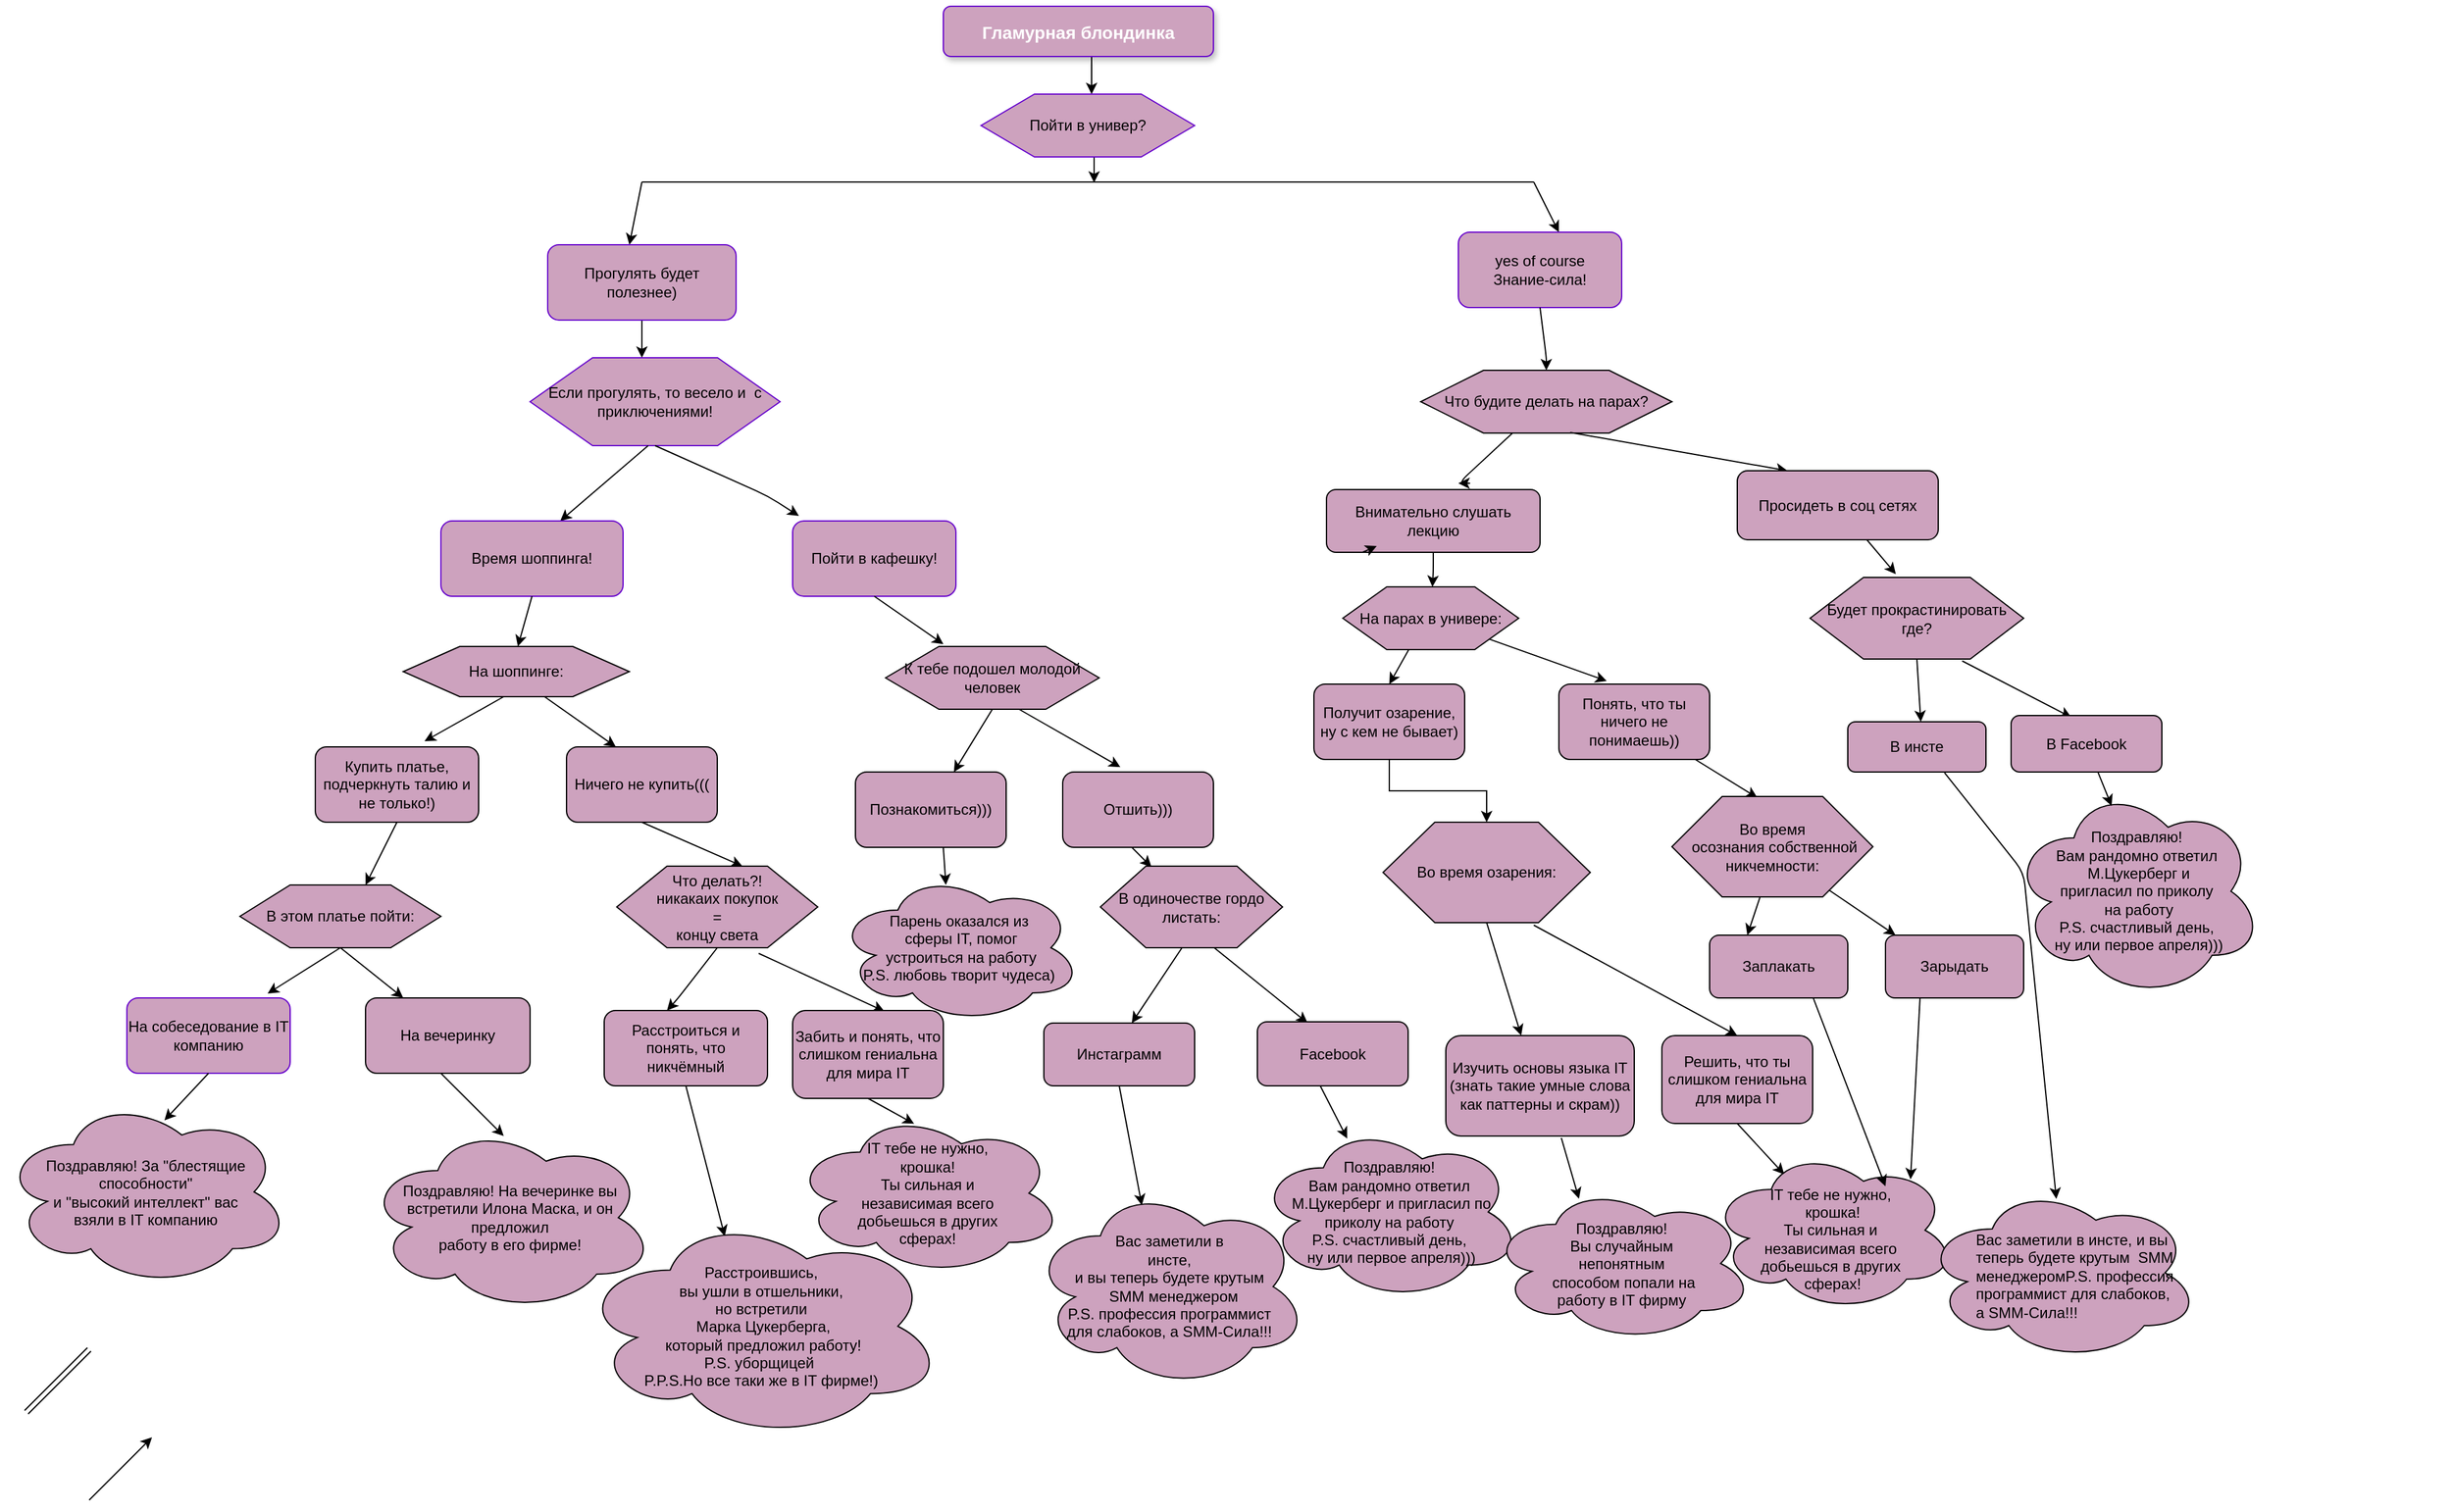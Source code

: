 <mxfile version="12.0.2" type="github" pages="1"><diagram name="Page-1" id="97916047-d0de-89f5-080d-49f4d83e522f"><mxGraphModel dx="854" dy="1097.5" grid="1" gridSize="10" guides="1" tooltips="1" connect="1" arrows="1" fold="1" page="1" pageScale="1.5" pageWidth="583" pageHeight="413" background="#ffffff" math="0" shadow="0"><root><mxCell id="0"/><mxCell id="1" parent="0"/><mxCell id="KO3wjez3GDvsiNV4IP3i-61" style="edgeStyle=orthogonalEdgeStyle;rounded=0;orthogonalLoop=1;jettySize=auto;html=1;exitX=0.5;exitY=1;exitDx=0;exitDy=0;" edge="1" parent="1" source="2"><mxGeometry relative="1" as="geometry"><mxPoint x="868" y="60" as="targetPoint"/></mxGeometry></mxCell><mxCell id="2" value="Гламурная блондинка" style="rounded=1;fillColor=#CDA2BE;strokeColor=#6600CC;shadow=1;gradientColor=none;fontStyle=1;fontColor=#FFFFFF;fontSize=14;" parent="1" vertex="1"><mxGeometry x="750" y="-10" width="215" height="40" as="geometry"/></mxCell><mxCell id="KO3wjez3GDvsiNV4IP3i-55" value="" style="shape=link;html=1;" edge="1" parent="1"><mxGeometry width="50" height="50" relative="1" as="geometry"><mxPoint x="20" y="1110" as="sourcePoint"/><mxPoint x="70" y="1060" as="targetPoint"/></mxGeometry></mxCell><mxCell id="KO3wjez3GDvsiNV4IP3i-59" value="" style="endArrow=classic;html=1;exitX=0.5;exitY=1;exitDx=0;exitDy=0;" edge="1" parent="1" source="KO3wjez3GDvsiNV4IP3i-84"><mxGeometry width="50" height="50" relative="1" as="geometry"><mxPoint x="495" y="290" as="sourcePoint"/><mxPoint x="510" y="270" as="targetPoint"/></mxGeometry></mxCell><mxCell id="KO3wjez3GDvsiNV4IP3i-60" value="" style="endArrow=classic;html=1;" edge="1" parent="1"><mxGeometry width="50" height="50" relative="1" as="geometry"><mxPoint x="1220" y="130" as="sourcePoint"/><mxPoint x="1240" y="170" as="targetPoint"/></mxGeometry></mxCell><mxCell id="KO3wjez3GDvsiNV4IP3i-64" value="На собеседование в IT компанию" style="rounded=1;whiteSpace=wrap;html=1;shadow=0;strokeColor=#6600CC;fillColor=#CDA2BE;" vertex="1" parent="1"><mxGeometry x="100" y="780" width="130" height="60" as="geometry"/></mxCell><mxCell id="KO3wjez3GDvsiNV4IP3i-69" style="edgeStyle=orthogonalEdgeStyle;rounded=0;orthogonalLoop=1;jettySize=auto;html=1;exitX=0.5;exitY=1;exitDx=0;exitDy=0;" edge="1" parent="1" source="KO3wjez3GDvsiNV4IP3i-67"><mxGeometry relative="1" as="geometry"><mxPoint x="870" y="130.5" as="targetPoint"/></mxGeometry></mxCell><mxCell id="KO3wjez3GDvsiNV4IP3i-67" value="Пойти в универ?" style="shape=hexagon;perimeter=hexagonPerimeter2;whiteSpace=wrap;html=1;shadow=0;strokeColor=#6600CC;fillColor=#CDA2BE;" vertex="1" parent="1"><mxGeometry x="780" y="60" width="170" height="50" as="geometry"/></mxCell><mxCell id="KO3wjez3GDvsiNV4IP3i-78" value="" style="endArrow=none;html=1;" edge="1" parent="1"><mxGeometry width="50" height="50" relative="1" as="geometry"><mxPoint x="510" y="130" as="sourcePoint"/><mxPoint x="1220" y="130" as="targetPoint"/></mxGeometry></mxCell><mxCell id="KO3wjez3GDvsiNV4IP3i-82" value="" style="endArrow=classic;html=1;" edge="1" parent="1"><mxGeometry width="50" height="50" relative="1" as="geometry"><mxPoint x="510" y="130" as="sourcePoint"/><mxPoint x="500" y="180" as="targetPoint"/></mxGeometry></mxCell><mxCell id="KO3wjez3GDvsiNV4IP3i-84" value="Прогулять будет полезнее)" style="rounded=1;whiteSpace=wrap;html=1;shadow=0;strokeColor=#6600CC;fillColor=#CDA2BE;" vertex="1" parent="1"><mxGeometry x="435" y="180" width="150" height="60" as="geometry"/></mxCell><mxCell id="KO3wjez3GDvsiNV4IP3i-85" value="yes of course&lt;br&gt;Знание-сила!" style="rounded=1;whiteSpace=wrap;html=1;shadow=0;strokeColor=#6600CC;fillColor=#CDA2BE;" vertex="1" parent="1"><mxGeometry x="1160" y="170" width="130" height="60" as="geometry"/></mxCell><mxCell id="KO3wjez3GDvsiNV4IP3i-87" value="Если прогулять, то весело и&amp;nbsp; с приключениями!" style="shape=hexagon;perimeter=hexagonPerimeter2;whiteSpace=wrap;html=1;shadow=0;strokeColor=#6600CC;fillColor=#CDA2BE;" vertex="1" parent="1"><mxGeometry x="421" y="270" width="199" height="70" as="geometry"/></mxCell><mxCell id="KO3wjez3GDvsiNV4IP3i-88" value="" style="endArrow=classic;html=1;exitX=0.5;exitY=1;exitDx=0;exitDy=0;" edge="1" parent="1" source="KO3wjez3GDvsiNV4IP3i-87"><mxGeometry width="50" height="50" relative="1" as="geometry"><mxPoint x="540" y="440" as="sourcePoint"/><mxPoint x="635" y="396" as="targetPoint"/><Array as="points"><mxPoint x="610" y="380"/></Array></mxGeometry></mxCell><mxCell id="KO3wjez3GDvsiNV4IP3i-92" value="" style="endArrow=classic;html=1;" edge="1" parent="1"><mxGeometry width="50" height="50" relative="1" as="geometry"><mxPoint x="515" y="340" as="sourcePoint"/><mxPoint x="445" y="400" as="targetPoint"/><Array as="points"/></mxGeometry></mxCell><mxCell id="KO3wjez3GDvsiNV4IP3i-93" value="Время шоппинга!" style="rounded=1;whiteSpace=wrap;html=1;shadow=0;strokeColor=#6600CC;fillColor=#CDA2BE;" vertex="1" parent="1"><mxGeometry x="350" y="400" width="145" height="60" as="geometry"/></mxCell><mxCell id="KO3wjez3GDvsiNV4IP3i-94" value="Пойти в кафешку!" style="rounded=1;whiteSpace=wrap;html=1;shadow=0;strokeColor=#6600CC;fillColor=#CDA2BE;" vertex="1" parent="1"><mxGeometry x="630" y="400" width="130" height="60" as="geometry"/></mxCell><mxCell id="KO3wjez3GDvsiNV4IP3i-96" value="" style="endArrow=classic;html=1;exitX=0.5;exitY=1;exitDx=0;exitDy=0;" edge="1" parent="1" source="KO3wjez3GDvsiNV4IP3i-93"><mxGeometry width="50" height="50" relative="1" as="geometry"><mxPoint x="420" y="470" as="sourcePoint"/><mxPoint x="411.25" y="500" as="targetPoint"/></mxGeometry></mxCell><mxCell id="KO3wjez3GDvsiNV4IP3i-98" value="На шоппинге:" style="shape=hexagon;perimeter=hexagonPerimeter2;whiteSpace=wrap;html=1;shadow=0;strokeColor=#000000;fillColor=#CDA2BE;" vertex="1" parent="1"><mxGeometry x="320" y="500" width="180" height="40" as="geometry"/></mxCell><mxCell id="KO3wjez3GDvsiNV4IP3i-102" value="" style="endArrow=classic;html=1;entryX=0.669;entryY=-0.075;entryDx=0;entryDy=0;entryPerimeter=0;" edge="1" parent="1" target="KO3wjez3GDvsiNV4IP3i-104"><mxGeometry width="50" height="50" relative="1" as="geometry"><mxPoint x="400" y="540" as="sourcePoint"/><mxPoint x="355" y="570" as="targetPoint"/></mxGeometry></mxCell><mxCell id="KO3wjez3GDvsiNV4IP3i-104" value="Купить платье, подчеркнуть талию и не только!)" style="rounded=1;whiteSpace=wrap;html=1;shadow=0;strokeColor=#000000;fillColor=#CDA2BE;" vertex="1" parent="1"><mxGeometry x="250" y="580" width="130" height="60" as="geometry"/></mxCell><mxCell id="KO3wjez3GDvsiNV4IP3i-105" value="" style="endArrow=classic;html=1;exitX=0.625;exitY=1;exitDx=0;exitDy=0;" edge="1" parent="1" source="KO3wjez3GDvsiNV4IP3i-98"><mxGeometry width="50" height="50" relative="1" as="geometry"><mxPoint x="470.5" y="570" as="sourcePoint"/><mxPoint x="489.25" y="580" as="targetPoint"/></mxGeometry></mxCell><mxCell id="KO3wjez3GDvsiNV4IP3i-107" value="Ничего не купить(((" style="rounded=1;whiteSpace=wrap;html=1;shadow=0;strokeColor=#000000;fillColor=#CDA2BE;" vertex="1" parent="1"><mxGeometry x="450" y="580" width="120" height="60" as="geometry"/></mxCell><mxCell id="KO3wjez3GDvsiNV4IP3i-108" value="" style="endArrow=classic;html=1;exitX=0.5;exitY=1;exitDx=0;exitDy=0;" edge="1" parent="1" source="KO3wjez3GDvsiNV4IP3i-104"><mxGeometry width="50" height="50" relative="1" as="geometry"><mxPoint x="280" y="690" as="sourcePoint"/><mxPoint x="290" y="690" as="targetPoint"/></mxGeometry></mxCell><mxCell id="KO3wjez3GDvsiNV4IP3i-109" value="В этом платье пойти:" style="shape=hexagon;perimeter=hexagonPerimeter2;whiteSpace=wrap;html=1;shadow=0;strokeColor=#000000;fillColor=#CDA2BE;" vertex="1" parent="1"><mxGeometry x="190" y="690" width="160" height="50" as="geometry"/></mxCell><mxCell id="KO3wjez3GDvsiNV4IP3i-113" value="" style="endArrow=classic;html=1;" edge="1" parent="1"><mxGeometry width="50" height="50" relative="1" as="geometry"><mxPoint x="70" y="1180" as="sourcePoint"/><mxPoint x="120" y="1130" as="targetPoint"/></mxGeometry></mxCell><mxCell id="KO3wjez3GDvsiNV4IP3i-114" value="" style="endArrow=classic;html=1;entryX=0.862;entryY=-0.058;entryDx=0;entryDy=0;entryPerimeter=0;exitX=0.5;exitY=1;exitDx=0;exitDy=0;" edge="1" parent="1" source="KO3wjez3GDvsiNV4IP3i-109" target="KO3wjez3GDvsiNV4IP3i-64"><mxGeometry width="50" height="50" relative="1" as="geometry"><mxPoint x="240" y="820" as="sourcePoint"/><mxPoint x="200" y="770" as="targetPoint"/><Array as="points"/></mxGeometry></mxCell><mxCell id="KO3wjez3GDvsiNV4IP3i-115" value="" style="endArrow=classic;html=1;exitX=0.5;exitY=1;exitDx=0;exitDy=0;" edge="1" parent="1" source="KO3wjez3GDvsiNV4IP3i-109"><mxGeometry width="50" height="50" relative="1" as="geometry"><mxPoint x="270" y="790" as="sourcePoint"/><mxPoint x="320" y="780" as="targetPoint"/></mxGeometry></mxCell><mxCell id="KO3wjez3GDvsiNV4IP3i-116" value="На вечеринку" style="rounded=1;whiteSpace=wrap;html=1;shadow=0;strokeColor=#000000;fillColor=#CDA2BE;" vertex="1" parent="1"><mxGeometry x="290" y="780" width="131" height="60" as="geometry"/></mxCell><mxCell id="KO3wjez3GDvsiNV4IP3i-117" value="" style="endArrow=classic;html=1;exitX=0.5;exitY=1;exitDx=0;exitDy=0;entryX=0.545;entryY=0.117;entryDx=0;entryDy=0;entryPerimeter=0;" edge="1" parent="1" source="KO3wjez3GDvsiNV4IP3i-64"><mxGeometry width="50" height="50" relative="1" as="geometry"><mxPoint x="140" y="890" as="sourcePoint"/><mxPoint x="129.9" y="877.55" as="targetPoint"/></mxGeometry></mxCell><mxCell id="KO3wjez3GDvsiNV4IP3i-122" value="" style="endArrow=classic;html=1;" edge="1" parent="1"><mxGeometry width="50" height="50" relative="1" as="geometry"><mxPoint x="350" y="840" as="sourcePoint"/><mxPoint x="400" y="890" as="targetPoint"/></mxGeometry></mxCell><mxCell id="KO3wjez3GDvsiNV4IP3i-124" value="Поздравляю! За &quot;блестящие способности&quot; &lt;br&gt;и &quot;высокий интеллект&quot; вас &lt;br&gt;взяли в IT компанию" style="ellipse;shape=cloud;whiteSpace=wrap;html=1;shadow=0;strokeColor=#000000;fillColor=#CDA2BE;" vertex="1" parent="1"><mxGeometry y="859" width="230" height="151" as="geometry"/></mxCell><mxCell id="KO3wjez3GDvsiNV4IP3i-125" value="Поздравляю! На вечеринке вы встретили Илона Маска, и он предложил &lt;br&gt;работу в его фирме!" style="ellipse;shape=cloud;whiteSpace=wrap;html=1;shadow=0;strokeColor=#000000;fillColor=#CDA2BE;" vertex="1" parent="1"><mxGeometry x="290" y="880" width="230" height="150" as="geometry"/></mxCell><mxCell id="KO3wjez3GDvsiNV4IP3i-128" value="Что делать?!&lt;br&gt;никакаих покупок&lt;br&gt;=&lt;br&gt;концу света" style="shape=hexagon;perimeter=hexagonPerimeter2;whiteSpace=wrap;html=1;shadow=0;strokeColor=#000000;fillColor=#CDA2BE;" vertex="1" parent="1"><mxGeometry x="490" y="675" width="160" height="65" as="geometry"/></mxCell><mxCell id="KO3wjez3GDvsiNV4IP3i-129" value="" style="endArrow=classic;html=1;entryX=0.625;entryY=0;entryDx=0;entryDy=0;exitX=0.5;exitY=1;exitDx=0;exitDy=0;" edge="1" parent="1" source="KO3wjez3GDvsiNV4IP3i-107" target="KO3wjez3GDvsiNV4IP3i-128"><mxGeometry width="50" height="50" relative="1" as="geometry"><mxPoint x="510" y="680" as="sourcePoint"/><mxPoint x="560" y="630" as="targetPoint"/></mxGeometry></mxCell><mxCell id="KO3wjez3GDvsiNV4IP3i-130" value="" style="endArrow=classic;html=1;" edge="1" parent="1"><mxGeometry width="50" height="50" relative="1" as="geometry"><mxPoint x="570" y="740" as="sourcePoint"/><mxPoint x="530" y="790" as="targetPoint"/><Array as="points"><mxPoint x="569.5" y="740"/><mxPoint x="539" y="780"/></Array></mxGeometry></mxCell><mxCell id="KO3wjez3GDvsiNV4IP3i-131" value="Расстроиться и понять, что никчёмный" style="rounded=1;whiteSpace=wrap;html=1;shadow=0;strokeColor=#000000;fillColor=#CDA2BE;" vertex="1" parent="1"><mxGeometry x="480" y="790" width="130" height="60" as="geometry"/></mxCell><mxCell id="KO3wjez3GDvsiNV4IP3i-132" value="" style="endArrow=classic;html=1;exitX=0.706;exitY=1.069;exitDx=0;exitDy=0;exitPerimeter=0;entryX=0.608;entryY=0.008;entryDx=0;entryDy=0;entryPerimeter=0;" edge="1" parent="1" source="KO3wjez3GDvsiNV4IP3i-128" target="KO3wjez3GDvsiNV4IP3i-134"><mxGeometry width="50" height="50" relative="1" as="geometry"><mxPoint x="595" y="780" as="sourcePoint"/><mxPoint x="625.812" y="760" as="targetPoint"/></mxGeometry></mxCell><mxCell id="KO3wjez3GDvsiNV4IP3i-134" value="Забить и понять, что слишком гениальна для мира IT" style="rounded=1;whiteSpace=wrap;html=1;shadow=0;strokeColor=#000000;fillColor=#CDA2BE;" vertex="1" parent="1"><mxGeometry x="630" y="790" width="120" height="70" as="geometry"/></mxCell><mxCell id="KO3wjez3GDvsiNV4IP3i-135" value="" style="endArrow=classic;html=1;exitX=0.5;exitY=1;exitDx=0;exitDy=0;entryX=0.4;entryY=0.1;entryDx=0;entryDy=0;entryPerimeter=0;" edge="1" parent="1" source="KO3wjez3GDvsiNV4IP3i-131" target="KO3wjez3GDvsiNV4IP3i-138"><mxGeometry width="50" height="50" relative="1" as="geometry"><mxPoint x="567" y="890" as="sourcePoint"/><mxPoint x="583.026" y="912.053" as="targetPoint"/><Array as="points"/></mxGeometry></mxCell><mxCell id="KO3wjez3GDvsiNV4IP3i-138" value="Расстроившись, &lt;br&gt;вы ушли в отшельники, &lt;br&gt;но встретили&lt;br&gt;&amp;nbsp;Марка Цукерберга,&lt;br&gt;&amp;nbsp;который предложил работу!&lt;br&gt;P.S. уборщицей&amp;nbsp;&lt;br&gt;P.P.S.Но все таки же в IT фирме!)" style="ellipse;shape=cloud;whiteSpace=wrap;html=1;shadow=0;strokeColor=#000000;fillColor=#CDA2BE;" vertex="1" parent="1"><mxGeometry x="460" y="952" width="290" height="179" as="geometry"/></mxCell><mxCell id="KO3wjez3GDvsiNV4IP3i-140" value="" style="endArrow=classic;html=1;exitX=0.5;exitY=1;exitDx=0;exitDy=0;" edge="1" parent="1" source="KO3wjez3GDvsiNV4IP3i-134"><mxGeometry width="50" height="50" relative="1" as="geometry"><mxPoint x="710" y="860" as="sourcePoint"/><mxPoint x="726.718" y="880.218" as="targetPoint"/></mxGeometry></mxCell><mxCell id="KO3wjez3GDvsiNV4IP3i-142" value="IT тебе не нужно, &lt;br&gt;крошка!&lt;br&gt;Ты сильная и &lt;br&gt;независимая всего &lt;br&gt;добьешься в других &lt;br&gt;сферах!" style="ellipse;shape=cloud;whiteSpace=wrap;html=1;shadow=0;strokeColor=#000000;fillColor=#CDA2BE;" vertex="1" parent="1"><mxGeometry x="630" y="870" width="215" height="131" as="geometry"/></mxCell><mxCell id="KO3wjez3GDvsiNV4IP3i-143" value="" style="endArrow=classic;html=1;exitX=0.5;exitY=1;exitDx=0;exitDy=0;entryX=0.271;entryY=-0.036;entryDx=0;entryDy=0;entryPerimeter=0;" edge="1" parent="1" source="KO3wjez3GDvsiNV4IP3i-94" target="KO3wjez3GDvsiNV4IP3i-144"><mxGeometry width="50" height="50" relative="1" as="geometry"><mxPoint x="712.5" y="540" as="sourcePoint"/><mxPoint x="763" y="490" as="targetPoint"/></mxGeometry></mxCell><mxCell id="KO3wjez3GDvsiNV4IP3i-144" value="К тебе подошел молодой человек" style="shape=hexagon;perimeter=hexagonPerimeter2;whiteSpace=wrap;html=1;shadow=0;strokeColor=#000000;fillColor=#CDA2BE;" vertex="1" parent="1"><mxGeometry x="704" y="500" width="170" height="50" as="geometry"/></mxCell><mxCell id="KO3wjez3GDvsiNV4IP3i-147" value="Познакомиться)))" style="rounded=1;whiteSpace=wrap;html=1;shadow=0;strokeColor=#000000;fillColor=#CDA2BE;" vertex="1" parent="1"><mxGeometry x="680" y="600" width="120" height="60" as="geometry"/></mxCell><mxCell id="KO3wjez3GDvsiNV4IP3i-150" value="" style="endArrow=classic;html=1;exitX=0.5;exitY=1;exitDx=0;exitDy=0;" edge="1" parent="1" source="KO3wjez3GDvsiNV4IP3i-144" target="KO3wjez3GDvsiNV4IP3i-147"><mxGeometry width="50" height="50" relative="1" as="geometry"><mxPoint x="770" y="570" as="sourcePoint"/><mxPoint x="800" y="555" as="targetPoint"/></mxGeometry></mxCell><mxCell id="KO3wjez3GDvsiNV4IP3i-151" value="" style="endArrow=classic;html=1;exitX=0.625;exitY=1;exitDx=0;exitDy=0;entryX=0.367;entryY=0.017;entryDx=0;entryDy=0;entryPerimeter=0;" edge="1" parent="1" source="KO3wjez3GDvsiNV4IP3i-144"><mxGeometry width="50" height="50" relative="1" as="geometry"><mxPoint x="815" y="590" as="sourcePoint"/><mxPoint x="890.875" y="596.105" as="targetPoint"/></mxGeometry></mxCell><mxCell id="KO3wjez3GDvsiNV4IP3i-154" value="Отшить)))" style="rounded=1;whiteSpace=wrap;html=1;shadow=0;strokeColor=#000000;fillColor=#CDA2BE;" vertex="1" parent="1"><mxGeometry x="845" y="600" width="120" height="60" as="geometry"/></mxCell><mxCell id="KO3wjez3GDvsiNV4IP3i-155" value="" style="endArrow=classic;html=1;exitX=0.583;exitY=1;exitDx=0;exitDy=0;exitPerimeter=0;" edge="1" parent="1" source="KO3wjez3GDvsiNV4IP3i-147"><mxGeometry width="50" height="50" relative="1" as="geometry"><mxPoint x="745" y="725" as="sourcePoint"/><mxPoint x="752" y="690" as="targetPoint"/></mxGeometry></mxCell><mxCell id="KO3wjez3GDvsiNV4IP3i-159" value="Парень оказался из&lt;br&gt;&amp;nbsp;сферы IT, помог&lt;br&gt;&amp;nbsp;устроиться на работу&lt;br&gt;P.S. любовь творит чудеса)" style="ellipse;shape=cloud;whiteSpace=wrap;html=1;shadow=0;strokeColor=#000000;fillColor=#CDA2BE;" vertex="1" parent="1"><mxGeometry x="665" y="680" width="195" height="120" as="geometry"/></mxCell><mxCell id="KO3wjez3GDvsiNV4IP3i-160" value="" style="endArrow=classic;html=1;" edge="1" parent="1"><mxGeometry width="50" height="50" relative="1" as="geometry"><mxPoint x="900" y="660" as="sourcePoint"/><mxPoint x="915.714" y="675.714" as="targetPoint"/></mxGeometry></mxCell><mxCell id="KO3wjez3GDvsiNV4IP3i-162" value="В одиночестве гордо листать:" style="shape=hexagon;perimeter=hexagonPerimeter2;whiteSpace=wrap;html=1;shadow=0;strokeColor=#000000;fillColor=#CDA2BE;" vertex="1" parent="1"><mxGeometry x="875" y="675" width="145" height="65" as="geometry"/></mxCell><mxCell id="KO3wjez3GDvsiNV4IP3i-163" value="" style="endArrow=classic;html=1;exitX=0.448;exitY=1;exitDx=0;exitDy=0;exitPerimeter=0;" edge="1" parent="1" source="KO3wjez3GDvsiNV4IP3i-162"><mxGeometry width="50" height="50" relative="1" as="geometry"><mxPoint x="923" y="820" as="sourcePoint"/><mxPoint x="900" y="800" as="targetPoint"/><Array as="points"/></mxGeometry></mxCell><mxCell id="KO3wjez3GDvsiNV4IP3i-164" value="" style="endArrow=classic;html=1;exitX=0.625;exitY=1;exitDx=0;exitDy=0;" edge="1" parent="1" source="KO3wjez3GDvsiNV4IP3i-162"><mxGeometry width="50" height="50" relative="1" as="geometry"><mxPoint x="965" y="825" as="sourcePoint"/><mxPoint x="1040" y="800" as="targetPoint"/></mxGeometry></mxCell><mxCell id="KO3wjez3GDvsiNV4IP3i-165" value="Инстаграмм" style="rounded=1;whiteSpace=wrap;html=1;shadow=0;strokeColor=#000000;fillColor=#CDA2BE;" vertex="1" parent="1"><mxGeometry x="830" y="800" width="120" height="50" as="geometry"/></mxCell><mxCell id="KO3wjez3GDvsiNV4IP3i-166" value="Facebook" style="rounded=1;whiteSpace=wrap;html=1;shadow=0;strokeColor=#000000;fillColor=#CDA2BE;" vertex="1" parent="1"><mxGeometry x="1000" y="799" width="120" height="51" as="geometry"/></mxCell><mxCell id="KO3wjez3GDvsiNV4IP3i-167" value="" style="endArrow=classic;html=1;exitX=0.5;exitY=1;exitDx=0;exitDy=0;entryX=0.4;entryY=0.1;entryDx=0;entryDy=0;entryPerimeter=0;" edge="1" parent="1" source="KO3wjez3GDvsiNV4IP3i-165" target="KO3wjez3GDvsiNV4IP3i-169"><mxGeometry width="50" height="50" relative="1" as="geometry"><mxPoint x="890" y="895" as="sourcePoint"/><mxPoint x="897" y="930" as="targetPoint"/><Array as="points"/></mxGeometry></mxCell><mxCell id="KO3wjez3GDvsiNV4IP3i-169" value="Вас заметили в &lt;br&gt;инсте, &lt;br&gt;и вы теперь будете крутым&lt;br&gt;&amp;nbsp; SMM менеджером&lt;br&gt;P.S. профессия программист &lt;br&gt;для слабоков, а SMM-Сила!!!" style="ellipse;shape=cloud;whiteSpace=wrap;html=1;shadow=0;strokeColor=#000000;fillColor=#CDA2BE;" vertex="1" parent="1"><mxGeometry x="820" y="929" width="220" height="162" as="geometry"/></mxCell><mxCell id="KO3wjez3GDvsiNV4IP3i-170" value="" style="endArrow=classic;html=1;exitX=0.417;exitY=1;exitDx=0;exitDy=0;exitPerimeter=0;" edge="1" parent="1" source="KO3wjez3GDvsiNV4IP3i-166"><mxGeometry width="50" height="50" relative="1" as="geometry"><mxPoint x="1015" y="909" as="sourcePoint"/><mxPoint x="1071.455" y="891.959" as="targetPoint"/><Array as="points"/></mxGeometry></mxCell><mxCell id="KO3wjez3GDvsiNV4IP3i-172" value="Поздравляю!&lt;br&gt;Вам рандомно ответил&lt;br&gt;&amp;nbsp;М.Цукерберг и пригласил по приколу на работу&lt;br&gt;P.S. счастливый день,&lt;br&gt;&amp;nbsp;ну или первое апреля)))" style="ellipse;shape=cloud;whiteSpace=wrap;html=1;shadow=0;strokeColor=#000000;fillColor=#CDA2BE;" vertex="1" parent="1"><mxGeometry x="1000" y="880" width="210" height="141" as="geometry"/></mxCell><mxCell id="KO3wjez3GDvsiNV4IP3i-174" value="" style="endArrow=classic;html=1;exitX=0.5;exitY=1;exitDx=0;exitDy=0;" edge="1" parent="1" source="KO3wjez3GDvsiNV4IP3i-85"><mxGeometry width="50" height="50" relative="1" as="geometry"><mxPoint x="1225" y="280" as="sourcePoint"/><mxPoint x="1230" y="280" as="targetPoint"/><Array as="points"><mxPoint x="1230" y="270"/><mxPoint x="1230" y="280"/></Array></mxGeometry></mxCell><mxCell id="KO3wjez3GDvsiNV4IP3i-175" value="Что будите делать на парах?" style="shape=hexagon;perimeter=hexagonPerimeter2;whiteSpace=wrap;html=1;shadow=0;strokeColor=#000000;fillColor=#CDA2BE;" vertex="1" parent="1"><mxGeometry x="1130" y="280" width="200" height="50" as="geometry"/></mxCell><mxCell id="KO3wjez3GDvsiNV4IP3i-176" value="" style="endArrow=classic;html=1;" edge="1" parent="1" source="KO3wjez3GDvsiNV4IP3i-175"><mxGeometry width="50" height="50" relative="1" as="geometry"><mxPoint x="1210" y="410" as="sourcePoint"/><mxPoint x="1160" y="370" as="targetPoint"/><Array as="points"><mxPoint x="1160" y="370"/><mxPoint x="1170" y="370"/></Array></mxGeometry></mxCell><mxCell id="KO3wjez3GDvsiNV4IP3i-178" value="Внимательно слушать лекцию" style="rounded=1;whiteSpace=wrap;html=1;shadow=0;strokeColor=#000000;fillColor=#CDA2BE;" vertex="1" parent="1"><mxGeometry x="1055" y="375" width="170" height="50" as="geometry"/></mxCell><mxCell id="KO3wjez3GDvsiNV4IP3i-180" value="" style="endArrow=classic;html=1;exitX=0.595;exitY=0.99;exitDx=0;exitDy=0;exitPerimeter=0;entryX=0.25;entryY=0;entryDx=0;entryDy=0;" edge="1" parent="1" source="KO3wjez3GDvsiNV4IP3i-175" target="KO3wjez3GDvsiNV4IP3i-182"><mxGeometry width="50" height="50" relative="1" as="geometry"><mxPoint x="1230" y="380" as="sourcePoint"/><mxPoint x="1264.815" y="340" as="targetPoint"/></mxGeometry></mxCell><mxCell id="KO3wjez3GDvsiNV4IP3i-182" value="Просидеть в соц сетях" style="rounded=1;whiteSpace=wrap;html=1;shadow=0;strokeColor=#000000;fillColor=#CDA2BE;" vertex="1" parent="1"><mxGeometry x="1382" y="360" width="160" height="55" as="geometry"/></mxCell><mxCell id="KO3wjez3GDvsiNV4IP3i-183" value="" style="endArrow=classic;html=1;" edge="1" parent="1" source="KO3wjez3GDvsiNV4IP3i-178"><mxGeometry width="50" height="50" relative="1" as="geometry"><mxPoint x="1040" y="470" as="sourcePoint"/><mxPoint x="1095" y="420" as="targetPoint"/></mxGeometry></mxCell><mxCell id="KO3wjez3GDvsiNV4IP3i-185" value="На парах в универе:" style="shape=hexagon;perimeter=hexagonPerimeter2;whiteSpace=wrap;html=1;shadow=0;strokeColor=#000000;fillColor=#CDA2BE;" vertex="1" parent="1"><mxGeometry x="1068" y="452.5" width="140" height="50" as="geometry"/></mxCell><mxCell id="KO3wjez3GDvsiNV4IP3i-186" value="" style="endArrow=classic;html=1;" edge="1" parent="1" source="KO3wjez3GDvsiNV4IP3i-178" target="KO3wjez3GDvsiNV4IP3i-185"><mxGeometry width="50" height="50" relative="1" as="geometry"><mxPoint x="1070" y="460" as="sourcePoint"/><mxPoint x="1060" y="532" as="targetPoint"/><Array as="points"><mxPoint x="1140" y="440"/></Array></mxGeometry></mxCell><mxCell id="KO3wjez3GDvsiNV4IP3i-187" value="" style="endArrow=classic;html=1;exitX=0.375;exitY=1;exitDx=0;exitDy=0;entryX=0.5;entryY=0;entryDx=0;entryDy=0;" edge="1" parent="1" source="KO3wjez3GDvsiNV4IP3i-185" target="KO3wjez3GDvsiNV4IP3i-190"><mxGeometry width="50" height="50" relative="1" as="geometry"><mxPoint x="1080" y="590" as="sourcePoint"/><mxPoint x="1081.25" y="530" as="targetPoint"/></mxGeometry></mxCell><mxCell id="KO3wjez3GDvsiNV4IP3i-205" style="edgeStyle=orthogonalEdgeStyle;rounded=0;orthogonalLoop=1;jettySize=auto;html=1;exitX=0.5;exitY=1;exitDx=0;exitDy=0;" edge="1" parent="1" source="KO3wjez3GDvsiNV4IP3i-190" target="KO3wjez3GDvsiNV4IP3i-197"><mxGeometry relative="1" as="geometry"/></mxCell><mxCell id="KO3wjez3GDvsiNV4IP3i-190" value="Получит озарение, ну с кем не бывает)" style="rounded=1;whiteSpace=wrap;html=1;shadow=0;strokeColor=#000000;fillColor=#CDA2BE;" vertex="1" parent="1"><mxGeometry x="1045" y="530" width="120" height="60" as="geometry"/></mxCell><mxCell id="KO3wjez3GDvsiNV4IP3i-193" value="Понять, что ты ничего не понимаешь))" style="rounded=1;whiteSpace=wrap;html=1;shadow=0;strokeColor=#000000;fillColor=#CDA2BE;" vertex="1" parent="1"><mxGeometry x="1240" y="530" width="120" height="60" as="geometry"/></mxCell><mxCell id="KO3wjez3GDvsiNV4IP3i-194" value="" style="endArrow=classic;html=1;entryX=0.317;entryY=-0.042;entryDx=0;entryDy=0;entryPerimeter=0;" edge="1" parent="1" source="KO3wjez3GDvsiNV4IP3i-185" target="KO3wjez3GDvsiNV4IP3i-193"><mxGeometry width="50" height="50" relative="1" as="geometry"><mxPoint x="1130" y="555" as="sourcePoint"/><mxPoint x="1180" y="505" as="targetPoint"/></mxGeometry></mxCell><mxCell id="KO3wjez3GDvsiNV4IP3i-197" value="Во время озарения:" style="shape=hexagon;perimeter=hexagonPerimeter2;whiteSpace=wrap;html=1;shadow=0;strokeColor=#000000;fillColor=#CDA2BE;" vertex="1" parent="1"><mxGeometry x="1100" y="640" width="165" height="80" as="geometry"/></mxCell><mxCell id="KO3wjez3GDvsiNV4IP3i-198" value="" style="endArrow=classic;html=1;exitX=0.5;exitY=1;exitDx=0;exitDy=0;" edge="1" parent="1" source="KO3wjez3GDvsiNV4IP3i-197"><mxGeometry width="50" height="50" relative="1" as="geometry"><mxPoint x="1078" y="733" as="sourcePoint"/><mxPoint x="1210" y="810" as="targetPoint"/></mxGeometry></mxCell><mxCell id="KO3wjez3GDvsiNV4IP3i-201" value="Изучить основы языка IT&lt;br&gt;(знать такие умные слова как паттерны и скрам))" style="rounded=1;whiteSpace=wrap;html=1;shadow=0;strokeColor=#000000;fillColor=#CDA2BE;" vertex="1" parent="1"><mxGeometry x="1150" y="810" width="150" height="80" as="geometry"/></mxCell><mxCell id="KO3wjez3GDvsiNV4IP3i-202" value="Решить, что ты слишком гениальна для мира IT" style="rounded=1;whiteSpace=wrap;html=1;shadow=0;strokeColor=#000000;fillColor=#CDA2BE;" vertex="1" parent="1"><mxGeometry x="1322" y="810" width="120" height="70" as="geometry"/></mxCell><mxCell id="KO3wjez3GDvsiNV4IP3i-209" value="" style="endArrow=classic;html=1;entryX=0.5;entryY=0;entryDx=0;entryDy=0;" edge="1" parent="1" target="KO3wjez3GDvsiNV4IP3i-202"><mxGeometry width="50" height="50" relative="1" as="geometry"><mxPoint x="1220" y="722" as="sourcePoint"/><mxPoint x="1355.5" y="799" as="targetPoint"/></mxGeometry></mxCell><mxCell id="KO3wjez3GDvsiNV4IP3i-210" value="" style="endArrow=classic;html=1;exitX=0.613;exitY=1.019;exitDx=0;exitDy=0;exitPerimeter=0;" edge="1" parent="1" source="KO3wjez3GDvsiNV4IP3i-201"><mxGeometry width="50" height="50" relative="1" as="geometry"><mxPoint x="1240" y="940" as="sourcePoint"/><mxPoint x="1256" y="940" as="targetPoint"/></mxGeometry></mxCell><mxCell id="KO3wjez3GDvsiNV4IP3i-212" value="Поздравляю!&lt;br&gt;Вы случайным &lt;br&gt;непонятным&lt;br&gt;&amp;nbsp;способом попали на &lt;br&gt;работу в IT фирму" style="ellipse;shape=cloud;whiteSpace=wrap;html=1;shadow=0;strokeColor=#000000;fillColor=#CDA2BE;" vertex="1" parent="1"><mxGeometry x="1185" y="929" width="210" height="125" as="geometry"/></mxCell><mxCell id="KO3wjez3GDvsiNV4IP3i-213" value="" style="endArrow=classic;html=1;exitX=0.5;exitY=1;exitDx=0;exitDy=0;entryX=0.303;entryY=0.158;entryDx=0;entryDy=0;entryPerimeter=0;" edge="1" parent="1" source="KO3wjez3GDvsiNV4IP3i-202" target="KO3wjez3GDvsiNV4IP3i-215"><mxGeometry width="50" height="50" relative="1" as="geometry"><mxPoint x="1380" y="930" as="sourcePoint"/><mxPoint x="1414" y="914" as="targetPoint"/></mxGeometry></mxCell><mxCell id="KO3wjez3GDvsiNV4IP3i-215" value="&lt;br&gt;IT тебе не нужно,&amp;nbsp;&lt;br&gt;крошка!&lt;br&gt;Ты сильная и&amp;nbsp;&lt;br&gt;независимая всего&amp;nbsp;&lt;br&gt;добьешься в других&amp;nbsp;&lt;br&gt;сферах!" style="ellipse;shape=cloud;whiteSpace=wrap;html=1;shadow=0;strokeColor=#000000;fillColor=#CDA2BE;" vertex="1" parent="1"><mxGeometry x="1360" y="900" width="196" height="130" as="geometry"/></mxCell><mxCell id="KO3wjez3GDvsiNV4IP3i-216" value="" style="endArrow=classic;html=1;entryX=0.425;entryY=0.013;entryDx=0;entryDy=0;entryPerimeter=0;" edge="1" parent="1" source="KO3wjez3GDvsiNV4IP3i-193" target="KO3wjez3GDvsiNV4IP3i-218"><mxGeometry width="50" height="50" relative="1" as="geometry"><mxPoint x="1305" y="625" as="sourcePoint"/><mxPoint x="1355.714" y="615.714" as="targetPoint"/></mxGeometry></mxCell><mxCell id="KO3wjez3GDvsiNV4IP3i-218" value="Во время&lt;br&gt;&amp;nbsp;осознания собственной никчемности:" style="shape=hexagon;perimeter=hexagonPerimeter2;whiteSpace=wrap;html=1;shadow=0;strokeColor=#000000;fillColor=#CDA2BE;" vertex="1" parent="1"><mxGeometry x="1330" y="619.5" width="160" height="80" as="geometry"/></mxCell><mxCell id="KO3wjez3GDvsiNV4IP3i-219" value="" style="endArrow=classic;html=1;exitX=0.781;exitY=0.931;exitDx=0;exitDy=0;exitPerimeter=0;" edge="1" parent="1" source="KO3wjez3GDvsiNV4IP3i-218"><mxGeometry width="50" height="50" relative="1" as="geometry"><mxPoint x="1370" y="745" as="sourcePoint"/><mxPoint x="1508" y="730" as="targetPoint"/></mxGeometry></mxCell><mxCell id="KO3wjez3GDvsiNV4IP3i-220" value="" style="endArrow=classic;html=1;" edge="1" parent="1"><mxGeometry width="50" height="50" relative="1" as="geometry"><mxPoint x="1400" y="700" as="sourcePoint"/><mxPoint x="1390" y="730" as="targetPoint"/></mxGeometry></mxCell><mxCell id="KO3wjez3GDvsiNV4IP3i-222" value="Заплакать" style="rounded=1;whiteSpace=wrap;html=1;shadow=0;strokeColor=#000000;fillColor=#CDA2BE;" vertex="1" parent="1"><mxGeometry x="1360" y="730" width="110" height="50" as="geometry"/></mxCell><mxCell id="KO3wjez3GDvsiNV4IP3i-223" value="Зарыдать" style="rounded=1;whiteSpace=wrap;html=1;shadow=0;strokeColor=#000000;fillColor=#CDA2BE;" vertex="1" parent="1"><mxGeometry x="1500" y="730" width="110" height="50" as="geometry"/></mxCell><mxCell id="KO3wjez3GDvsiNV4IP3i-224" value="" style="endArrow=classic;html=1;exitX=0.75;exitY=1;exitDx=0;exitDy=0;" edge="1" parent="1" source="KO3wjez3GDvsiNV4IP3i-222"><mxGeometry width="50" height="50" relative="1" as="geometry"><mxPoint x="1433" y="830" as="sourcePoint"/><mxPoint x="1500" y="930" as="targetPoint"/></mxGeometry></mxCell><mxCell id="KO3wjez3GDvsiNV4IP3i-225" value="" style="endArrow=classic;html=1;entryX=0.816;entryY=0.188;entryDx=0;entryDy=0;entryPerimeter=0;exitX=0.25;exitY=1;exitDx=0;exitDy=0;" edge="1" parent="1" source="KO3wjez3GDvsiNV4IP3i-223" target="KO3wjez3GDvsiNV4IP3i-215"><mxGeometry width="50" height="50" relative="1" as="geometry"><mxPoint x="1531" y="840" as="sourcePoint"/><mxPoint x="1581" y="790" as="targetPoint"/></mxGeometry></mxCell><mxCell id="KO3wjez3GDvsiNV4IP3i-227" value="" style="endArrow=classic;html=1;" edge="1" parent="1" source="KO3wjez3GDvsiNV4IP3i-182"><mxGeometry width="50" height="50" relative="1" as="geometry"><mxPoint x="1475" y="485" as="sourcePoint"/><mxPoint x="1508.244" y="442.341" as="targetPoint"/></mxGeometry></mxCell><mxCell id="KO3wjez3GDvsiNV4IP3i-229" value="Будет прокрастинировать где?" style="shape=hexagon;perimeter=hexagonPerimeter2;whiteSpace=wrap;html=1;shadow=0;strokeColor=#000000;fillColor=#CDA2BE;" vertex="1" parent="1"><mxGeometry x="1440" y="445" width="170" height="65" as="geometry"/></mxCell><mxCell id="KO3wjez3GDvsiNV4IP3i-230" value="" style="endArrow=classic;html=1;exitX=0.5;exitY=1;exitDx=0;exitDy=0;" edge="1" parent="1" source="KO3wjez3GDvsiNV4IP3i-229"><mxGeometry width="50" height="50" relative="1" as="geometry"><mxPoint x="1506" y="540" as="sourcePoint"/><mxPoint x="1528.125" y="560" as="targetPoint"/></mxGeometry></mxCell><mxCell id="KO3wjez3GDvsiNV4IP3i-232" value="В инсте" style="rounded=1;whiteSpace=wrap;html=1;shadow=0;strokeColor=#000000;fillColor=#CDA2BE;" vertex="1" parent="1"><mxGeometry x="1470" y="560" width="110" height="40" as="geometry"/></mxCell><mxCell id="KO3wjez3GDvsiNV4IP3i-233" value="" style="endArrow=classic;html=1;exitX=0.712;exitY=1.023;exitDx=0;exitDy=0;exitPerimeter=0;entryX=0.4;entryY=0.033;entryDx=0;entryDy=0;entryPerimeter=0;" edge="1" parent="1" source="KO3wjez3GDvsiNV4IP3i-229" target="KO3wjez3GDvsiNV4IP3i-235"><mxGeometry width="50" height="50" relative="1" as="geometry"><mxPoint x="1550" y="550" as="sourcePoint"/><mxPoint x="1576.272" y="520" as="targetPoint"/></mxGeometry></mxCell><mxCell id="KO3wjez3GDvsiNV4IP3i-235" value="В Facebook" style="rounded=1;whiteSpace=wrap;html=1;shadow=0;strokeColor=#000000;fillColor=#CDA2BE;" vertex="1" parent="1"><mxGeometry x="1600" y="555" width="120" height="45" as="geometry"/></mxCell><mxCell id="KO3wjez3GDvsiNV4IP3i-236" value="" style="endArrow=classic;html=1;exitX=0.7;exitY=1.013;exitDx=0;exitDy=0;exitPerimeter=0;" edge="1" parent="1" source="KO3wjez3GDvsiNV4IP3i-232"><mxGeometry width="50" height="50" relative="1" as="geometry"><mxPoint x="1531" y="640" as="sourcePoint"/><mxPoint x="1636.009" y="940.089" as="targetPoint"/><Array as="points"><mxPoint x="1610" y="680"/></Array></mxGeometry></mxCell><mxCell id="KO3wjez3GDvsiNV4IP3i-238" value="" style="ellipse;shape=cloud;whiteSpace=wrap;html=1;shadow=0;strokeColor=#000000;fillColor=#CDA2BE;" vertex="1" parent="1"><mxGeometry x="1530" y="929" width="220" height="140" as="geometry"/></mxCell><mxCell id="KO3wjez3GDvsiNV4IP3i-239" value="Вас заметили в&amp;nbsp;инсте,&amp;nbsp;и вы &lt;br&gt;теперь будете крутым&amp;nbsp; SMM &lt;br&gt;менеджеромP.S. профессия &lt;br&gt;программист&amp;nbsp;для слабоков, &lt;br&gt;а SMM-Сила!!!" style="text;html=1;" vertex="1" parent="1"><mxGeometry x="1570" y="958.5" width="380" height="103" as="geometry"/></mxCell><mxCell id="KO3wjez3GDvsiNV4IP3i-244" value="&lt;span style=&quot;white-space: normal&quot;&gt;Поздравляю!&lt;/span&gt;&lt;br style=&quot;white-space: normal&quot;&gt;&lt;span style=&quot;white-space: normal&quot;&gt;Вам рандомно ответил&lt;/span&gt;&lt;br style=&quot;white-space: normal&quot;&gt;&lt;span style=&quot;white-space: normal&quot;&gt;&amp;nbsp;М.Цукерберг и &lt;br&gt;пригласил по приколу&lt;br&gt;&amp;nbsp;на работу&lt;/span&gt;&lt;br style=&quot;white-space: normal&quot;&gt;&lt;span style=&quot;white-space: normal&quot;&gt;P.S. счастливый день,&lt;/span&gt;&lt;br style=&quot;white-space: normal&quot;&gt;&lt;span style=&quot;white-space: normal&quot;&gt;&amp;nbsp;ну или первое апреля)))&lt;/span&gt;" style="ellipse;shape=cloud;whiteSpace=wrap;html=1;shadow=0;strokeColor=#000000;fillColor=#CDA2BE;" vertex="1" parent="1"><mxGeometry x="1600" y="610" width="200" height="170" as="geometry"/></mxCell><mxCell id="KO3wjez3GDvsiNV4IP3i-247" value="" style="endArrow=classic;html=1;entryX=0.4;entryY=0.1;entryDx=0;entryDy=0;entryPerimeter=0;" edge="1" parent="1" source="KO3wjez3GDvsiNV4IP3i-235" target="KO3wjez3GDvsiNV4IP3i-244"><mxGeometry width="50" height="50" relative="1" as="geometry"><mxPoint x="1670" y="630" as="sourcePoint"/><mxPoint x="1720" y="580" as="targetPoint"/></mxGeometry></mxCell></root></mxGraphModel></diagram></mxfile>